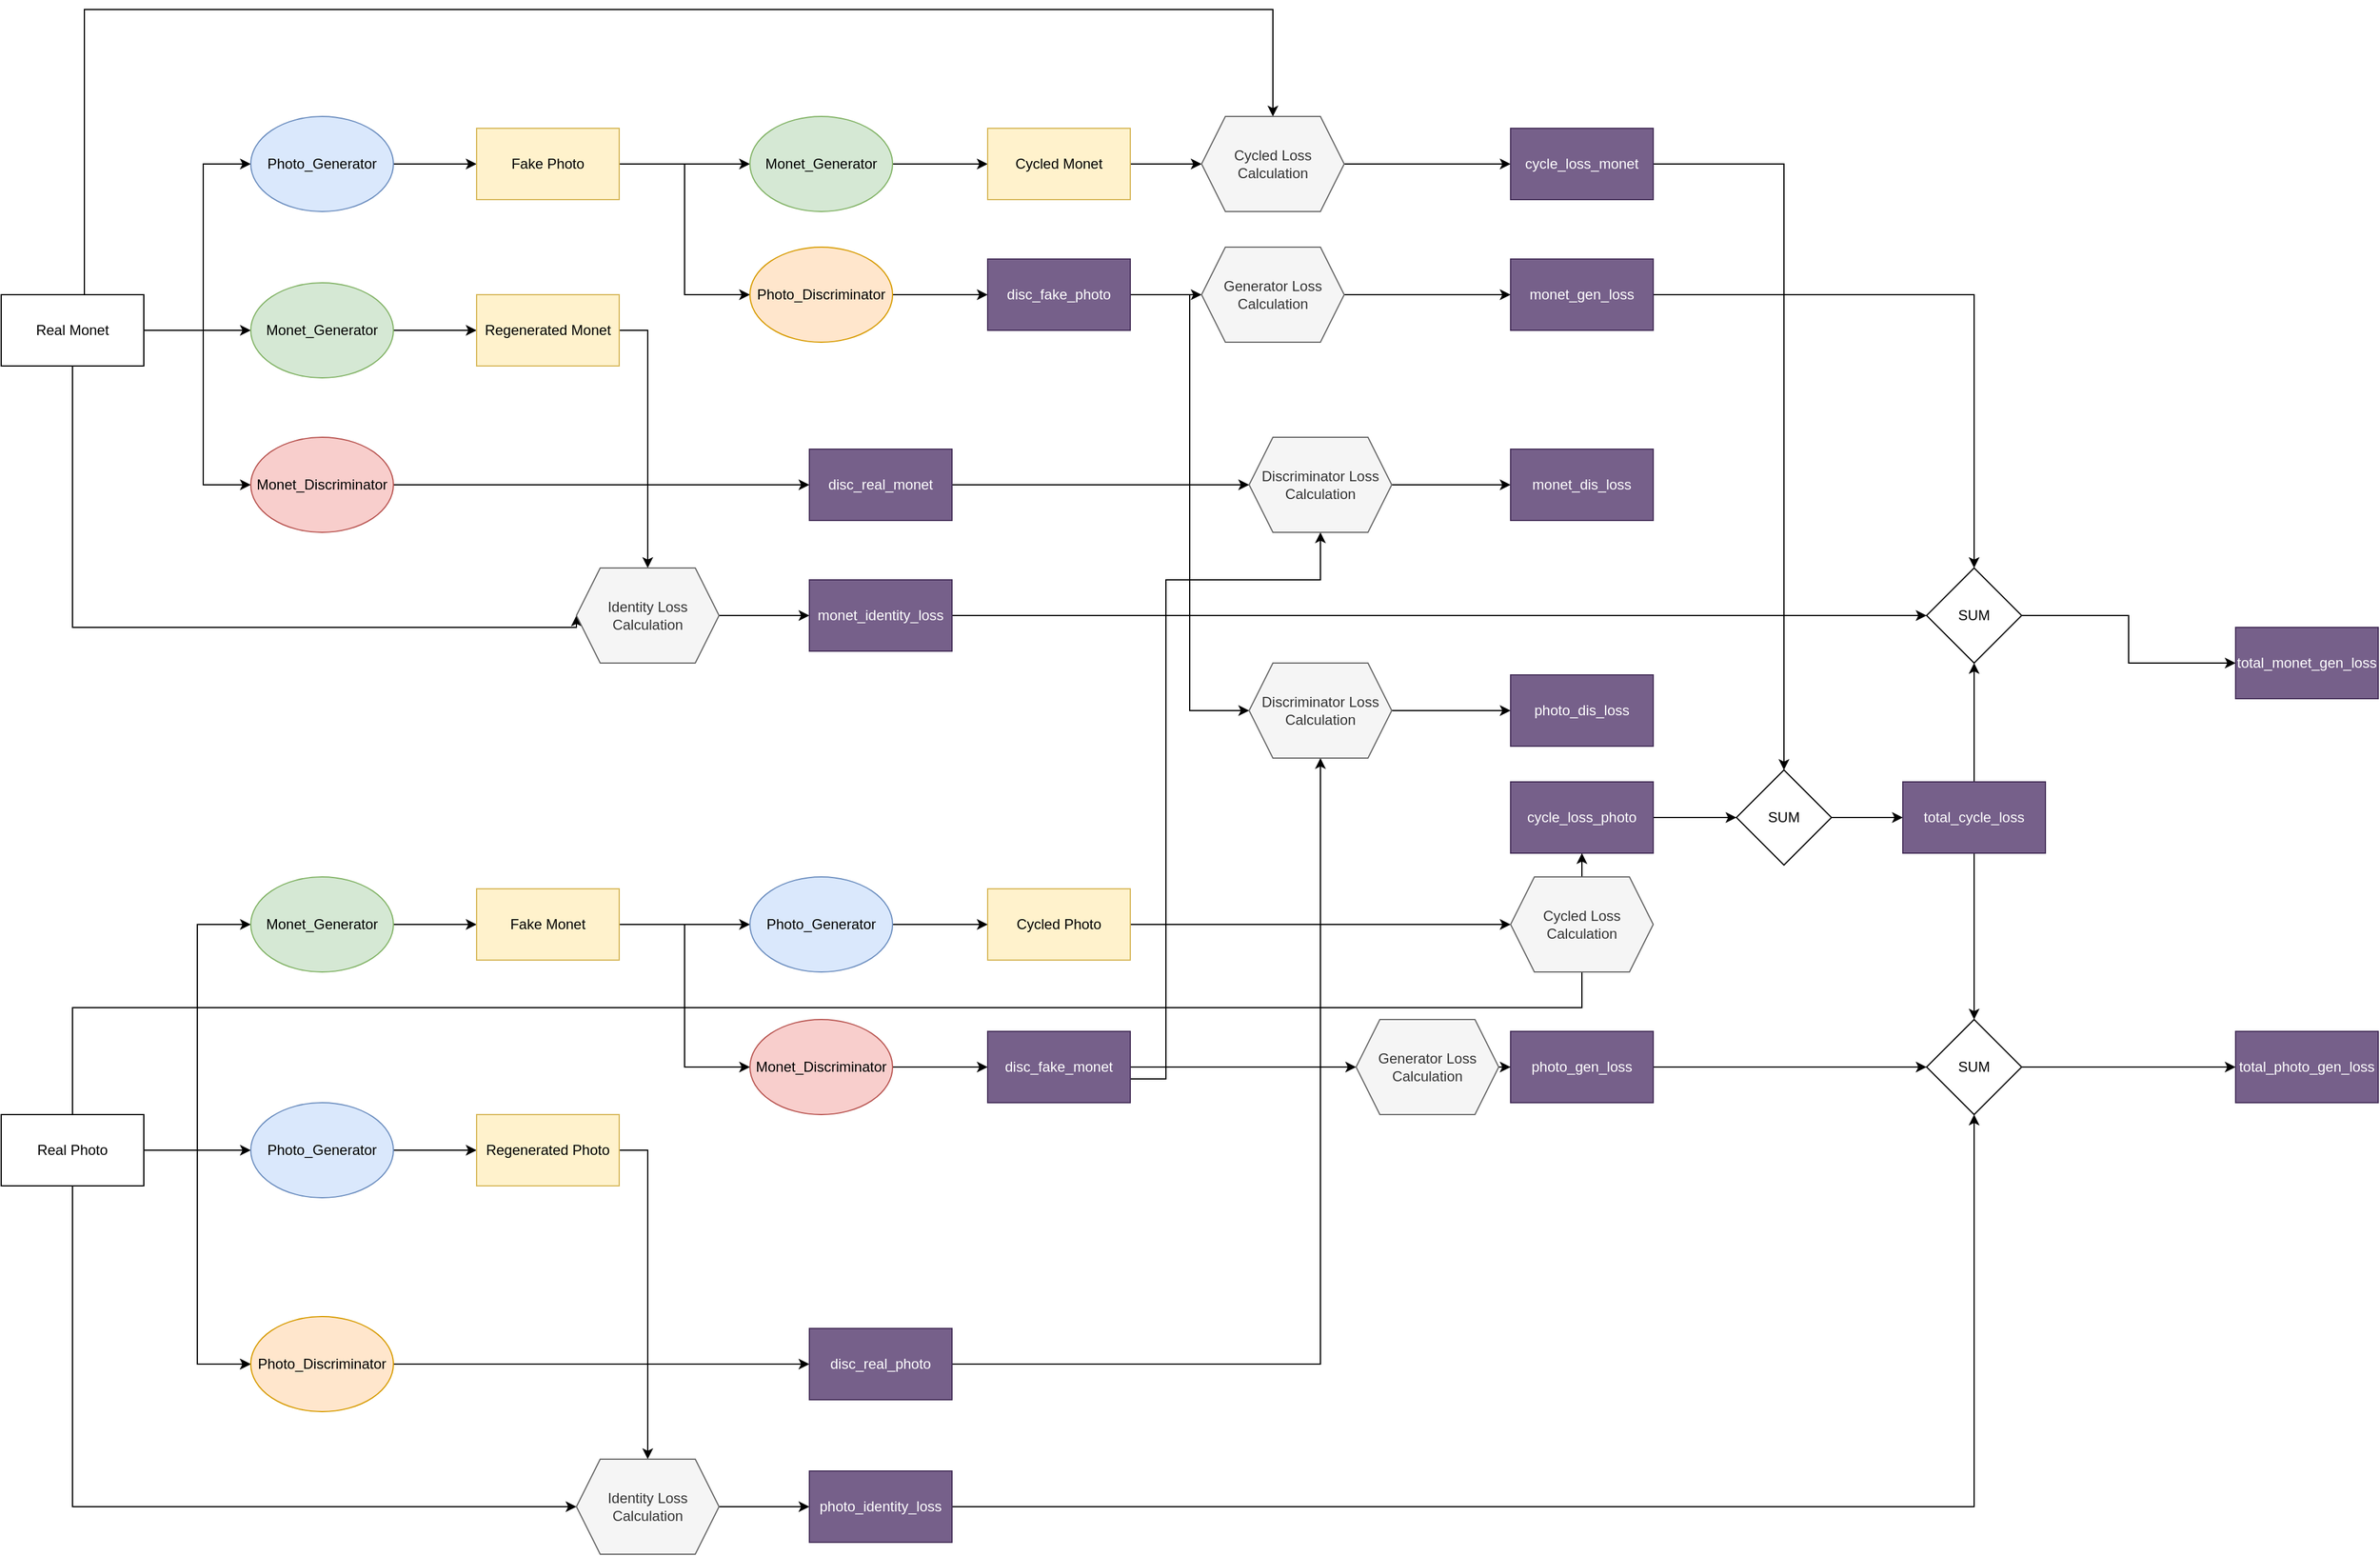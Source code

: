 <mxfile version="26.0.2">
  <diagram id="C5RBs43oDa-KdzZeNtuy" name="Page-1">
    <mxGraphModel dx="3943" dy="2860" grid="1" gridSize="10" guides="1" tooltips="1" connect="1" arrows="1" fold="1" page="1" pageScale="1" pageWidth="827" pageHeight="1169" math="0" shadow="0">
      <root>
        <mxCell id="WIyWlLk6GJQsqaUBKTNV-0" />
        <mxCell id="WIyWlLk6GJQsqaUBKTNV-1" parent="WIyWlLk6GJQsqaUBKTNV-0" />
        <mxCell id="yy1sVGzV5D1Zxv3b-ib5-9" value="" style="edgeStyle=orthogonalEdgeStyle;rounded=0;orthogonalLoop=1;jettySize=auto;html=1;entryX=0;entryY=0.5;entryDx=0;entryDy=0;" edge="1" parent="WIyWlLk6GJQsqaUBKTNV-1" source="yy1sVGzV5D1Zxv3b-ib5-0" target="yy1sVGzV5D1Zxv3b-ib5-28">
          <mxGeometry relative="1" as="geometry" />
        </mxCell>
        <mxCell id="yy1sVGzV5D1Zxv3b-ib5-29" value="" style="edgeStyle=orthogonalEdgeStyle;rounded=0;orthogonalLoop=1;jettySize=auto;html=1;" edge="1" parent="WIyWlLk6GJQsqaUBKTNV-1" source="yy1sVGzV5D1Zxv3b-ib5-0" target="yy1sVGzV5D1Zxv3b-ib5-4">
          <mxGeometry relative="1" as="geometry">
            <Array as="points">
              <mxPoint x="100" y="-210" />
              <mxPoint x="100" y="-350" />
            </Array>
          </mxGeometry>
        </mxCell>
        <mxCell id="yy1sVGzV5D1Zxv3b-ib5-38" style="edgeStyle=orthogonalEdgeStyle;rounded=0;orthogonalLoop=1;jettySize=auto;html=1;exitX=1;exitY=0.5;exitDx=0;exitDy=0;entryX=0;entryY=0.5;entryDx=0;entryDy=0;" edge="1" parent="WIyWlLk6GJQsqaUBKTNV-1" source="yy1sVGzV5D1Zxv3b-ib5-0" target="yy1sVGzV5D1Zxv3b-ib5-36">
          <mxGeometry relative="1" as="geometry">
            <Array as="points">
              <mxPoint x="100" y="-210" />
              <mxPoint x="100" y="-80" />
            </Array>
          </mxGeometry>
        </mxCell>
        <mxCell id="yy1sVGzV5D1Zxv3b-ib5-56" style="edgeStyle=orthogonalEdgeStyle;rounded=0;orthogonalLoop=1;jettySize=auto;html=1;exitX=0.5;exitY=0;exitDx=0;exitDy=0;entryX=0.5;entryY=0;entryDx=0;entryDy=0;" edge="1" parent="WIyWlLk6GJQsqaUBKTNV-1" source="yy1sVGzV5D1Zxv3b-ib5-0" target="yy1sVGzV5D1Zxv3b-ib5-54">
          <mxGeometry relative="1" as="geometry">
            <Array as="points">
              <mxPoint y="-240" />
              <mxPoint y="-480" />
              <mxPoint x="1000" y="-480" />
            </Array>
          </mxGeometry>
        </mxCell>
        <mxCell id="yy1sVGzV5D1Zxv3b-ib5-88" style="edgeStyle=orthogonalEdgeStyle;rounded=0;orthogonalLoop=1;jettySize=auto;html=1;exitX=1;exitY=0.5;exitDx=0;exitDy=0;entryX=0;entryY=0.5;entryDx=0;entryDy=0;" edge="1" parent="WIyWlLk6GJQsqaUBKTNV-1" source="yy1sVGzV5D1Zxv3b-ib5-0" target="yy1sVGzV5D1Zxv3b-ib5-87">
          <mxGeometry relative="1" as="geometry">
            <Array as="points">
              <mxPoint x="-10" y="-210" />
              <mxPoint x="-10" y="40" />
            </Array>
          </mxGeometry>
        </mxCell>
        <mxCell id="yy1sVGzV5D1Zxv3b-ib5-0" value="Real Monet" style="rounded=0;whiteSpace=wrap;html=1;" vertex="1" parent="WIyWlLk6GJQsqaUBKTNV-1">
          <mxGeometry x="-70" y="-240" width="120" height="60" as="geometry" />
        </mxCell>
        <mxCell id="yy1sVGzV5D1Zxv3b-ib5-6" style="edgeStyle=orthogonalEdgeStyle;rounded=0;orthogonalLoop=1;jettySize=auto;html=1;exitX=1;exitY=0.5;exitDx=0;exitDy=0;entryX=0;entryY=0.5;entryDx=0;entryDy=0;" edge="1" parent="WIyWlLk6GJQsqaUBKTNV-1" source="yy1sVGzV5D1Zxv3b-ib5-2" target="yy1sVGzV5D1Zxv3b-ib5-5">
          <mxGeometry relative="1" as="geometry" />
        </mxCell>
        <mxCell id="yy1sVGzV5D1Zxv3b-ib5-33" value="" style="edgeStyle=orthogonalEdgeStyle;rounded=0;orthogonalLoop=1;jettySize=auto;html=1;" edge="1" parent="WIyWlLk6GJQsqaUBKTNV-1" source="yy1sVGzV5D1Zxv3b-ib5-2" target="yy1sVGzV5D1Zxv3b-ib5-32">
          <mxGeometry relative="1" as="geometry" />
        </mxCell>
        <mxCell id="yy1sVGzV5D1Zxv3b-ib5-47" style="edgeStyle=orthogonalEdgeStyle;rounded=0;orthogonalLoop=1;jettySize=auto;html=1;exitX=1;exitY=0.5;exitDx=0;exitDy=0;entryX=0;entryY=0.5;entryDx=0;entryDy=0;" edge="1" parent="WIyWlLk6GJQsqaUBKTNV-1" source="yy1sVGzV5D1Zxv3b-ib5-2" target="yy1sVGzV5D1Zxv3b-ib5-37">
          <mxGeometry relative="1" as="geometry" />
        </mxCell>
        <mxCell id="yy1sVGzV5D1Zxv3b-ib5-61" style="edgeStyle=orthogonalEdgeStyle;rounded=0;orthogonalLoop=1;jettySize=auto;html=1;exitX=0.5;exitY=0;exitDx=0;exitDy=0;entryX=0.5;entryY=0;entryDx=0;entryDy=0;" edge="1" parent="WIyWlLk6GJQsqaUBKTNV-1" source="yy1sVGzV5D1Zxv3b-ib5-2" target="yy1sVGzV5D1Zxv3b-ib5-59">
          <mxGeometry relative="1" as="geometry">
            <Array as="points">
              <mxPoint x="-10" y="360" />
              <mxPoint x="1260" y="360" />
            </Array>
          </mxGeometry>
        </mxCell>
        <mxCell id="yy1sVGzV5D1Zxv3b-ib5-93" style="edgeStyle=orthogonalEdgeStyle;rounded=0;orthogonalLoop=1;jettySize=auto;html=1;exitX=0.5;exitY=1;exitDx=0;exitDy=0;entryX=0;entryY=0.5;entryDx=0;entryDy=0;" edge="1" parent="WIyWlLk6GJQsqaUBKTNV-1" source="yy1sVGzV5D1Zxv3b-ib5-2" target="yy1sVGzV5D1Zxv3b-ib5-92">
          <mxGeometry relative="1" as="geometry">
            <Array as="points">
              <mxPoint x="-10" y="780" />
            </Array>
          </mxGeometry>
        </mxCell>
        <mxCell id="yy1sVGzV5D1Zxv3b-ib5-2" value="Real Photo" style="rounded=0;whiteSpace=wrap;html=1;" vertex="1" parent="WIyWlLk6GJQsqaUBKTNV-1">
          <mxGeometry x="-70" y="450" width="120" height="60" as="geometry" />
        </mxCell>
        <mxCell id="yy1sVGzV5D1Zxv3b-ib5-10" value="" style="edgeStyle=orthogonalEdgeStyle;rounded=0;orthogonalLoop=1;jettySize=auto;html=1;" edge="1" parent="WIyWlLk6GJQsqaUBKTNV-1" source="yy1sVGzV5D1Zxv3b-ib5-4" target="yy1sVGzV5D1Zxv3b-ib5-8">
          <mxGeometry relative="1" as="geometry" />
        </mxCell>
        <mxCell id="yy1sVGzV5D1Zxv3b-ib5-4" value="Photo_Generator" style="ellipse;whiteSpace=wrap;html=1;aspect=fixed;fillColor=#dae8fc;strokeColor=#6c8ebf;" vertex="1" parent="WIyWlLk6GJQsqaUBKTNV-1">
          <mxGeometry x="140" y="-390" width="120" height="80" as="geometry" />
        </mxCell>
        <mxCell id="yy1sVGzV5D1Zxv3b-ib5-11" value="" style="edgeStyle=orthogonalEdgeStyle;rounded=0;orthogonalLoop=1;jettySize=auto;html=1;" edge="1" parent="WIyWlLk6GJQsqaUBKTNV-1" source="yy1sVGzV5D1Zxv3b-ib5-5" target="yy1sVGzV5D1Zxv3b-ib5-7">
          <mxGeometry relative="1" as="geometry" />
        </mxCell>
        <mxCell id="yy1sVGzV5D1Zxv3b-ib5-5" value="Monet_Generator" style="ellipse;whiteSpace=wrap;html=1;fillColor=#d5e8d4;strokeColor=#82b366;" vertex="1" parent="WIyWlLk6GJQsqaUBKTNV-1">
          <mxGeometry x="140" y="250" width="120" height="80" as="geometry" />
        </mxCell>
        <mxCell id="yy1sVGzV5D1Zxv3b-ib5-26" value="" style="edgeStyle=orthogonalEdgeStyle;rounded=0;orthogonalLoop=1;jettySize=auto;html=1;" edge="1" parent="WIyWlLk6GJQsqaUBKTNV-1" source="yy1sVGzV5D1Zxv3b-ib5-7" target="yy1sVGzV5D1Zxv3b-ib5-22">
          <mxGeometry relative="1" as="geometry" />
        </mxCell>
        <mxCell id="yy1sVGzV5D1Zxv3b-ib5-44" style="edgeStyle=orthogonalEdgeStyle;rounded=0;orthogonalLoop=1;jettySize=auto;html=1;exitX=1;exitY=0.5;exitDx=0;exitDy=0;entryX=0;entryY=0.5;entryDx=0;entryDy=0;" edge="1" parent="WIyWlLk6GJQsqaUBKTNV-1" source="yy1sVGzV5D1Zxv3b-ib5-7" target="yy1sVGzV5D1Zxv3b-ib5-43">
          <mxGeometry relative="1" as="geometry" />
        </mxCell>
        <mxCell id="yy1sVGzV5D1Zxv3b-ib5-7" value="Fake Monet" style="rounded=0;whiteSpace=wrap;html=1;fillColor=#fff2cc;strokeColor=#d6b656;" vertex="1" parent="WIyWlLk6GJQsqaUBKTNV-1">
          <mxGeometry x="330" y="260" width="120" height="60" as="geometry" />
        </mxCell>
        <mxCell id="yy1sVGzV5D1Zxv3b-ib5-13" value="" style="edgeStyle=orthogonalEdgeStyle;rounded=0;orthogonalLoop=1;jettySize=auto;html=1;" edge="1" parent="WIyWlLk6GJQsqaUBKTNV-1" source="yy1sVGzV5D1Zxv3b-ib5-8" target="yy1sVGzV5D1Zxv3b-ib5-12">
          <mxGeometry relative="1" as="geometry" />
        </mxCell>
        <mxCell id="yy1sVGzV5D1Zxv3b-ib5-51" style="edgeStyle=orthogonalEdgeStyle;rounded=0;orthogonalLoop=1;jettySize=auto;html=1;exitX=1;exitY=0.5;exitDx=0;exitDy=0;entryX=0;entryY=0.5;entryDx=0;entryDy=0;" edge="1" parent="WIyWlLk6GJQsqaUBKTNV-1" source="yy1sVGzV5D1Zxv3b-ib5-8" target="yy1sVGzV5D1Zxv3b-ib5-50">
          <mxGeometry relative="1" as="geometry" />
        </mxCell>
        <mxCell id="yy1sVGzV5D1Zxv3b-ib5-8" value="Fake Photo" style="rounded=0;whiteSpace=wrap;html=1;fillColor=#fff2cc;strokeColor=#d6b656;" vertex="1" parent="WIyWlLk6GJQsqaUBKTNV-1">
          <mxGeometry x="330" y="-380" width="120" height="60" as="geometry" />
        </mxCell>
        <mxCell id="yy1sVGzV5D1Zxv3b-ib5-15" value="" style="edgeStyle=orthogonalEdgeStyle;rounded=0;orthogonalLoop=1;jettySize=auto;html=1;" edge="1" parent="WIyWlLk6GJQsqaUBKTNV-1" source="yy1sVGzV5D1Zxv3b-ib5-12" target="yy1sVGzV5D1Zxv3b-ib5-14">
          <mxGeometry relative="1" as="geometry" />
        </mxCell>
        <mxCell id="yy1sVGzV5D1Zxv3b-ib5-12" value="Monet_Generator" style="ellipse;whiteSpace=wrap;html=1;fillColor=#d5e8d4;strokeColor=#82b366;" vertex="1" parent="WIyWlLk6GJQsqaUBKTNV-1">
          <mxGeometry x="560" y="-390" width="120" height="80" as="geometry" />
        </mxCell>
        <mxCell id="yy1sVGzV5D1Zxv3b-ib5-55" value="" style="edgeStyle=orthogonalEdgeStyle;rounded=0;orthogonalLoop=1;jettySize=auto;html=1;" edge="1" parent="WIyWlLk6GJQsqaUBKTNV-1" source="yy1sVGzV5D1Zxv3b-ib5-14" target="yy1sVGzV5D1Zxv3b-ib5-54">
          <mxGeometry relative="1" as="geometry" />
        </mxCell>
        <mxCell id="yy1sVGzV5D1Zxv3b-ib5-14" value="Cycled Monet" style="whiteSpace=wrap;html=1;fillColor=#fff2cc;strokeColor=#d6b656;" vertex="1" parent="WIyWlLk6GJQsqaUBKTNV-1">
          <mxGeometry x="760" y="-380" width="120" height="60" as="geometry" />
        </mxCell>
        <mxCell id="yy1sVGzV5D1Zxv3b-ib5-60" value="" style="edgeStyle=orthogonalEdgeStyle;rounded=0;orthogonalLoop=1;jettySize=auto;html=1;" edge="1" parent="WIyWlLk6GJQsqaUBKTNV-1" source="yy1sVGzV5D1Zxv3b-ib5-20" target="yy1sVGzV5D1Zxv3b-ib5-59">
          <mxGeometry relative="1" as="geometry" />
        </mxCell>
        <mxCell id="yy1sVGzV5D1Zxv3b-ib5-20" value="Cycled Photo" style="whiteSpace=wrap;html=1;rounded=0;fillColor=#fff2cc;strokeColor=#d6b656;" vertex="1" parent="WIyWlLk6GJQsqaUBKTNV-1">
          <mxGeometry x="760" y="260" width="120" height="60" as="geometry" />
        </mxCell>
        <mxCell id="yy1sVGzV5D1Zxv3b-ib5-27" value="" style="edgeStyle=orthogonalEdgeStyle;rounded=0;orthogonalLoop=1;jettySize=auto;html=1;" edge="1" parent="WIyWlLk6GJQsqaUBKTNV-1" source="yy1sVGzV5D1Zxv3b-ib5-22" target="yy1sVGzV5D1Zxv3b-ib5-20">
          <mxGeometry relative="1" as="geometry" />
        </mxCell>
        <mxCell id="yy1sVGzV5D1Zxv3b-ib5-22" value="Photo_Generator" style="ellipse;whiteSpace=wrap;html=1;fillColor=#dae8fc;strokeColor=#6c8ebf;" vertex="1" parent="WIyWlLk6GJQsqaUBKTNV-1">
          <mxGeometry x="560" y="250" width="120" height="80" as="geometry" />
        </mxCell>
        <mxCell id="yy1sVGzV5D1Zxv3b-ib5-31" value="" style="edgeStyle=orthogonalEdgeStyle;rounded=0;orthogonalLoop=1;jettySize=auto;html=1;" edge="1" parent="WIyWlLk6GJQsqaUBKTNV-1" source="yy1sVGzV5D1Zxv3b-ib5-28" target="yy1sVGzV5D1Zxv3b-ib5-30">
          <mxGeometry relative="1" as="geometry" />
        </mxCell>
        <mxCell id="yy1sVGzV5D1Zxv3b-ib5-28" value="Monet_Generator" style="ellipse;whiteSpace=wrap;html=1;fillColor=#d5e8d4;strokeColor=#82b366;" vertex="1" parent="WIyWlLk6GJQsqaUBKTNV-1">
          <mxGeometry x="140" y="-250" width="120" height="80" as="geometry" />
        </mxCell>
        <mxCell id="yy1sVGzV5D1Zxv3b-ib5-91" style="edgeStyle=orthogonalEdgeStyle;rounded=0;orthogonalLoop=1;jettySize=auto;html=1;exitX=1;exitY=0.5;exitDx=0;exitDy=0;entryX=0.5;entryY=0;entryDx=0;entryDy=0;" edge="1" parent="WIyWlLk6GJQsqaUBKTNV-1" source="yy1sVGzV5D1Zxv3b-ib5-30" target="yy1sVGzV5D1Zxv3b-ib5-87">
          <mxGeometry relative="1" as="geometry" />
        </mxCell>
        <mxCell id="yy1sVGzV5D1Zxv3b-ib5-30" value="Regenerated Monet" style="whiteSpace=wrap;html=1;fillColor=#fff2cc;strokeColor=#d6b656;" vertex="1" parent="WIyWlLk6GJQsqaUBKTNV-1">
          <mxGeometry x="330" y="-240" width="120" height="60" as="geometry" />
        </mxCell>
        <mxCell id="yy1sVGzV5D1Zxv3b-ib5-35" value="" style="edgeStyle=orthogonalEdgeStyle;rounded=0;orthogonalLoop=1;jettySize=auto;html=1;" edge="1" parent="WIyWlLk6GJQsqaUBKTNV-1" source="yy1sVGzV5D1Zxv3b-ib5-32" target="yy1sVGzV5D1Zxv3b-ib5-34">
          <mxGeometry relative="1" as="geometry" />
        </mxCell>
        <mxCell id="yy1sVGzV5D1Zxv3b-ib5-32" value="Photo_Generator" style="ellipse;whiteSpace=wrap;html=1;aspect=fixed;fillColor=#dae8fc;strokeColor=#6c8ebf;" vertex="1" parent="WIyWlLk6GJQsqaUBKTNV-1">
          <mxGeometry x="140" y="440" width="120" height="80" as="geometry" />
        </mxCell>
        <mxCell id="yy1sVGzV5D1Zxv3b-ib5-94" style="edgeStyle=orthogonalEdgeStyle;rounded=0;orthogonalLoop=1;jettySize=auto;html=1;exitX=1;exitY=0.5;exitDx=0;exitDy=0;entryX=0.5;entryY=0;entryDx=0;entryDy=0;" edge="1" parent="WIyWlLk6GJQsqaUBKTNV-1" source="yy1sVGzV5D1Zxv3b-ib5-34" target="yy1sVGzV5D1Zxv3b-ib5-92">
          <mxGeometry relative="1" as="geometry" />
        </mxCell>
        <mxCell id="yy1sVGzV5D1Zxv3b-ib5-34" value="Regenerated Photo" style="whiteSpace=wrap;html=1;fillColor=#fff2cc;strokeColor=#d6b656;" vertex="1" parent="WIyWlLk6GJQsqaUBKTNV-1">
          <mxGeometry x="330" y="450" width="120" height="60" as="geometry" />
        </mxCell>
        <mxCell id="yy1sVGzV5D1Zxv3b-ib5-42" value="" style="edgeStyle=orthogonalEdgeStyle;rounded=0;orthogonalLoop=1;jettySize=auto;html=1;" edge="1" parent="WIyWlLk6GJQsqaUBKTNV-1" source="yy1sVGzV5D1Zxv3b-ib5-36" target="yy1sVGzV5D1Zxv3b-ib5-41">
          <mxGeometry relative="1" as="geometry" />
        </mxCell>
        <mxCell id="yy1sVGzV5D1Zxv3b-ib5-36" value="Monet_Discriminator" style="ellipse;whiteSpace=wrap;html=1;fillColor=#f8cecc;strokeColor=#b85450;" vertex="1" parent="WIyWlLk6GJQsqaUBKTNV-1">
          <mxGeometry x="140" y="-120" width="120" height="80" as="geometry" />
        </mxCell>
        <mxCell id="yy1sVGzV5D1Zxv3b-ib5-49" value="" style="edgeStyle=orthogonalEdgeStyle;rounded=0;orthogonalLoop=1;jettySize=auto;html=1;" edge="1" parent="WIyWlLk6GJQsqaUBKTNV-1" source="yy1sVGzV5D1Zxv3b-ib5-37" target="yy1sVGzV5D1Zxv3b-ib5-48">
          <mxGeometry relative="1" as="geometry" />
        </mxCell>
        <mxCell id="yy1sVGzV5D1Zxv3b-ib5-73" style="edgeStyle=orthogonalEdgeStyle;rounded=0;orthogonalLoop=1;jettySize=auto;html=1;exitX=1;exitY=0.5;exitDx=0;exitDy=0;entryX=0;entryY=0.5;entryDx=0;entryDy=0;" edge="1" parent="WIyWlLk6GJQsqaUBKTNV-1" source="yy1sVGzV5D1Zxv3b-ib5-41" target="yy1sVGzV5D1Zxv3b-ib5-72">
          <mxGeometry relative="1" as="geometry" />
        </mxCell>
        <mxCell id="yy1sVGzV5D1Zxv3b-ib5-41" value="disc_real_monet" style="whiteSpace=wrap;html=1;fillColor=#76608a;strokeColor=#432D57;fontColor=#ffffff;" vertex="1" parent="WIyWlLk6GJQsqaUBKTNV-1">
          <mxGeometry x="610" y="-110" width="120" height="60" as="geometry" />
        </mxCell>
        <mxCell id="yy1sVGzV5D1Zxv3b-ib5-46" value="" style="edgeStyle=orthogonalEdgeStyle;rounded=0;orthogonalLoop=1;jettySize=auto;html=1;" edge="1" parent="WIyWlLk6GJQsqaUBKTNV-1" source="yy1sVGzV5D1Zxv3b-ib5-43" target="yy1sVGzV5D1Zxv3b-ib5-45">
          <mxGeometry relative="1" as="geometry" />
        </mxCell>
        <mxCell id="yy1sVGzV5D1Zxv3b-ib5-43" value="Monet_Discriminator" style="ellipse;whiteSpace=wrap;html=1;fillColor=#f8cecc;strokeColor=#b85450;" vertex="1" parent="WIyWlLk6GJQsqaUBKTNV-1">
          <mxGeometry x="560" y="370" width="120" height="80" as="geometry" />
        </mxCell>
        <mxCell id="yy1sVGzV5D1Zxv3b-ib5-65" value="" style="edgeStyle=orthogonalEdgeStyle;rounded=0;orthogonalLoop=1;jettySize=auto;html=1;" edge="1" parent="WIyWlLk6GJQsqaUBKTNV-1" source="yy1sVGzV5D1Zxv3b-ib5-45" target="yy1sVGzV5D1Zxv3b-ib5-64">
          <mxGeometry relative="1" as="geometry" />
        </mxCell>
        <mxCell id="yy1sVGzV5D1Zxv3b-ib5-74" style="edgeStyle=orthogonalEdgeStyle;rounded=0;orthogonalLoop=1;jettySize=auto;html=1;exitX=1;exitY=0.75;exitDx=0;exitDy=0;" edge="1" parent="WIyWlLk6GJQsqaUBKTNV-1" source="yy1sVGzV5D1Zxv3b-ib5-45" target="yy1sVGzV5D1Zxv3b-ib5-72">
          <mxGeometry relative="1" as="geometry">
            <Array as="points">
              <mxPoint x="880" y="420" />
              <mxPoint x="910" y="420" />
              <mxPoint x="910" />
              <mxPoint x="1040" />
            </Array>
          </mxGeometry>
        </mxCell>
        <mxCell id="yy1sVGzV5D1Zxv3b-ib5-45" value="disc_fake_monet" style="whiteSpace=wrap;html=1;fillColor=#76608a;strokeColor=#432D57;fontColor=#ffffff;" vertex="1" parent="WIyWlLk6GJQsqaUBKTNV-1">
          <mxGeometry x="760" y="380" width="120" height="60" as="geometry" />
        </mxCell>
        <mxCell id="yy1sVGzV5D1Zxv3b-ib5-79" style="edgeStyle=orthogonalEdgeStyle;rounded=0;orthogonalLoop=1;jettySize=auto;html=1;exitX=1;exitY=0.5;exitDx=0;exitDy=0;entryX=0.5;entryY=1;entryDx=0;entryDy=0;" edge="1" parent="WIyWlLk6GJQsqaUBKTNV-1" source="yy1sVGzV5D1Zxv3b-ib5-48" target="yy1sVGzV5D1Zxv3b-ib5-77">
          <mxGeometry relative="1" as="geometry" />
        </mxCell>
        <mxCell id="yy1sVGzV5D1Zxv3b-ib5-48" value="disc_real_photo" style="whiteSpace=wrap;html=1;fillColor=#76608a;strokeColor=#432D57;fontColor=#ffffff;" vertex="1" parent="WIyWlLk6GJQsqaUBKTNV-1">
          <mxGeometry x="610" y="630" width="120" height="60" as="geometry" />
        </mxCell>
        <mxCell id="yy1sVGzV5D1Zxv3b-ib5-53" value="" style="edgeStyle=orthogonalEdgeStyle;rounded=0;orthogonalLoop=1;jettySize=auto;html=1;" edge="1" parent="WIyWlLk6GJQsqaUBKTNV-1" source="yy1sVGzV5D1Zxv3b-ib5-50" target="yy1sVGzV5D1Zxv3b-ib5-52">
          <mxGeometry relative="1" as="geometry" />
        </mxCell>
        <mxCell id="yy1sVGzV5D1Zxv3b-ib5-50" value="Photo_Discriminator" style="ellipse;whiteSpace=wrap;html=1;fillColor=#ffe6cc;strokeColor=#d79b00;" vertex="1" parent="WIyWlLk6GJQsqaUBKTNV-1">
          <mxGeometry x="560" y="-280" width="120" height="80" as="geometry" />
        </mxCell>
        <mxCell id="yy1sVGzV5D1Zxv3b-ib5-69" value="" style="edgeStyle=orthogonalEdgeStyle;rounded=0;orthogonalLoop=1;jettySize=auto;html=1;" edge="1" parent="WIyWlLk6GJQsqaUBKTNV-1" source="yy1sVGzV5D1Zxv3b-ib5-52" target="yy1sVGzV5D1Zxv3b-ib5-68">
          <mxGeometry relative="1" as="geometry" />
        </mxCell>
        <mxCell id="yy1sVGzV5D1Zxv3b-ib5-78" style="edgeStyle=orthogonalEdgeStyle;rounded=0;orthogonalLoop=1;jettySize=auto;html=1;exitX=1;exitY=0.5;exitDx=0;exitDy=0;entryX=0;entryY=0.5;entryDx=0;entryDy=0;" edge="1" parent="WIyWlLk6GJQsqaUBKTNV-1" source="yy1sVGzV5D1Zxv3b-ib5-52" target="yy1sVGzV5D1Zxv3b-ib5-77">
          <mxGeometry relative="1" as="geometry" />
        </mxCell>
        <mxCell id="yy1sVGzV5D1Zxv3b-ib5-52" value="disc_fake_photo" style="whiteSpace=wrap;html=1;fillColor=#76608a;strokeColor=#432D57;fontColor=#ffffff;" vertex="1" parent="WIyWlLk6GJQsqaUBKTNV-1">
          <mxGeometry x="760" y="-270" width="120" height="60" as="geometry" />
        </mxCell>
        <mxCell id="yy1sVGzV5D1Zxv3b-ib5-58" value="" style="edgeStyle=orthogonalEdgeStyle;rounded=0;orthogonalLoop=1;jettySize=auto;html=1;" edge="1" parent="WIyWlLk6GJQsqaUBKTNV-1" source="yy1sVGzV5D1Zxv3b-ib5-54" target="yy1sVGzV5D1Zxv3b-ib5-57">
          <mxGeometry relative="1" as="geometry" />
        </mxCell>
        <mxCell id="yy1sVGzV5D1Zxv3b-ib5-54" value="Cycled Loss Calculation" style="shape=hexagon;perimeter=hexagonPerimeter2;whiteSpace=wrap;html=1;fixedSize=1;fillColor=#f5f5f5;fontColor=#333333;strokeColor=#666666;" vertex="1" parent="WIyWlLk6GJQsqaUBKTNV-1">
          <mxGeometry x="940" y="-390" width="120" height="80" as="geometry" />
        </mxCell>
        <mxCell id="yy1sVGzV5D1Zxv3b-ib5-84" style="edgeStyle=orthogonalEdgeStyle;rounded=0;orthogonalLoop=1;jettySize=auto;html=1;exitX=1;exitY=0.5;exitDx=0;exitDy=0;entryX=0.5;entryY=0;entryDx=0;entryDy=0;" edge="1" parent="WIyWlLk6GJQsqaUBKTNV-1" source="yy1sVGzV5D1Zxv3b-ib5-57" target="yy1sVGzV5D1Zxv3b-ib5-82">
          <mxGeometry relative="1" as="geometry" />
        </mxCell>
        <mxCell id="yy1sVGzV5D1Zxv3b-ib5-57" value="cycle_loss_monet" style="whiteSpace=wrap;html=1;fillColor=#76608a;fontColor=#ffffff;strokeColor=#432D57;" vertex="1" parent="WIyWlLk6GJQsqaUBKTNV-1">
          <mxGeometry x="1200" y="-380" width="120" height="60" as="geometry" />
        </mxCell>
        <mxCell id="yy1sVGzV5D1Zxv3b-ib5-63" value="" style="edgeStyle=orthogonalEdgeStyle;rounded=0;orthogonalLoop=1;jettySize=auto;html=1;" edge="1" parent="WIyWlLk6GJQsqaUBKTNV-1" source="yy1sVGzV5D1Zxv3b-ib5-59" target="yy1sVGzV5D1Zxv3b-ib5-62">
          <mxGeometry relative="1" as="geometry" />
        </mxCell>
        <mxCell id="yy1sVGzV5D1Zxv3b-ib5-59" value="Cycled Loss Calculation" style="shape=hexagon;perimeter=hexagonPerimeter2;whiteSpace=wrap;html=1;fixedSize=1;fillColor=#f5f5f5;fontColor=#333333;strokeColor=#666666;" vertex="1" parent="WIyWlLk6GJQsqaUBKTNV-1">
          <mxGeometry x="1200" y="250" width="120" height="80" as="geometry" />
        </mxCell>
        <mxCell id="yy1sVGzV5D1Zxv3b-ib5-83" style="edgeStyle=orthogonalEdgeStyle;rounded=0;orthogonalLoop=1;jettySize=auto;html=1;exitX=1;exitY=0.5;exitDx=0;exitDy=0;entryX=0;entryY=0.5;entryDx=0;entryDy=0;" edge="1" parent="WIyWlLk6GJQsqaUBKTNV-1" source="yy1sVGzV5D1Zxv3b-ib5-62" target="yy1sVGzV5D1Zxv3b-ib5-82">
          <mxGeometry relative="1" as="geometry">
            <Array as="points">
              <mxPoint x="1330" y="200" />
              <mxPoint x="1330" y="200" />
            </Array>
          </mxGeometry>
        </mxCell>
        <mxCell id="yy1sVGzV5D1Zxv3b-ib5-62" value="cycle_loss_photo" style="whiteSpace=wrap;html=1;fillColor=#76608a;strokeColor=#432D57;fontColor=#ffffff;" vertex="1" parent="WIyWlLk6GJQsqaUBKTNV-1">
          <mxGeometry x="1200" y="170" width="120" height="60" as="geometry" />
        </mxCell>
        <mxCell id="yy1sVGzV5D1Zxv3b-ib5-67" value="" style="edgeStyle=orthogonalEdgeStyle;rounded=0;orthogonalLoop=1;jettySize=auto;html=1;" edge="1" parent="WIyWlLk6GJQsqaUBKTNV-1" source="yy1sVGzV5D1Zxv3b-ib5-64" target="yy1sVGzV5D1Zxv3b-ib5-66">
          <mxGeometry relative="1" as="geometry" />
        </mxCell>
        <mxCell id="yy1sVGzV5D1Zxv3b-ib5-64" value="Generator Loss Calculation" style="shape=hexagon;perimeter=hexagonPerimeter2;whiteSpace=wrap;html=1;fixedSize=1;fillColor=#f5f5f5;fontColor=#333333;strokeColor=#666666;" vertex="1" parent="WIyWlLk6GJQsqaUBKTNV-1">
          <mxGeometry x="1070" y="370" width="120" height="80" as="geometry" />
        </mxCell>
        <mxCell id="yy1sVGzV5D1Zxv3b-ib5-99" style="edgeStyle=orthogonalEdgeStyle;rounded=0;orthogonalLoop=1;jettySize=auto;html=1;exitX=1;exitY=0.5;exitDx=0;exitDy=0;entryX=0;entryY=0.5;entryDx=0;entryDy=0;" edge="1" parent="WIyWlLk6GJQsqaUBKTNV-1" source="yy1sVGzV5D1Zxv3b-ib5-66" target="yy1sVGzV5D1Zxv3b-ib5-97">
          <mxGeometry relative="1" as="geometry" />
        </mxCell>
        <mxCell id="yy1sVGzV5D1Zxv3b-ib5-66" value="photo_gen_loss" style="whiteSpace=wrap;html=1;fillColor=#76608a;strokeColor=#432D57;fontColor=#ffffff;" vertex="1" parent="WIyWlLk6GJQsqaUBKTNV-1">
          <mxGeometry x="1200" y="380" width="120" height="60" as="geometry" />
        </mxCell>
        <mxCell id="yy1sVGzV5D1Zxv3b-ib5-71" value="" style="edgeStyle=orthogonalEdgeStyle;rounded=0;orthogonalLoop=1;jettySize=auto;html=1;" edge="1" parent="WIyWlLk6GJQsqaUBKTNV-1" source="yy1sVGzV5D1Zxv3b-ib5-68" target="yy1sVGzV5D1Zxv3b-ib5-70">
          <mxGeometry relative="1" as="geometry" />
        </mxCell>
        <mxCell id="yy1sVGzV5D1Zxv3b-ib5-68" value="Generator Loss Calculation" style="shape=hexagon;perimeter=hexagonPerimeter2;whiteSpace=wrap;html=1;fixedSize=1;fillColor=#f5f5f5;fontColor=#333333;strokeColor=#666666;" vertex="1" parent="WIyWlLk6GJQsqaUBKTNV-1">
          <mxGeometry x="940" y="-280" width="120" height="80" as="geometry" />
        </mxCell>
        <mxCell id="yy1sVGzV5D1Zxv3b-ib5-106" style="edgeStyle=orthogonalEdgeStyle;rounded=0;orthogonalLoop=1;jettySize=auto;html=1;exitX=1;exitY=0.5;exitDx=0;exitDy=0;entryX=0.5;entryY=0;entryDx=0;entryDy=0;" edge="1" parent="WIyWlLk6GJQsqaUBKTNV-1" source="yy1sVGzV5D1Zxv3b-ib5-70" target="yy1sVGzV5D1Zxv3b-ib5-104">
          <mxGeometry relative="1" as="geometry" />
        </mxCell>
        <mxCell id="yy1sVGzV5D1Zxv3b-ib5-70" value="monet_gen_loss" style="whiteSpace=wrap;html=1;fillColor=#76608a;strokeColor=#432D57;fontColor=#ffffff;" vertex="1" parent="WIyWlLk6GJQsqaUBKTNV-1">
          <mxGeometry x="1200" y="-270" width="120" height="60" as="geometry" />
        </mxCell>
        <mxCell id="yy1sVGzV5D1Zxv3b-ib5-76" value="" style="edgeStyle=orthogonalEdgeStyle;rounded=0;orthogonalLoop=1;jettySize=auto;html=1;" edge="1" parent="WIyWlLk6GJQsqaUBKTNV-1" source="yy1sVGzV5D1Zxv3b-ib5-72" target="yy1sVGzV5D1Zxv3b-ib5-75">
          <mxGeometry relative="1" as="geometry" />
        </mxCell>
        <mxCell id="yy1sVGzV5D1Zxv3b-ib5-72" value="Discriminator Loss Calculation" style="shape=hexagon;perimeter=hexagonPerimeter2;whiteSpace=wrap;html=1;fixedSize=1;fillColor=#f5f5f5;fontColor=#333333;strokeColor=#666666;" vertex="1" parent="WIyWlLk6GJQsqaUBKTNV-1">
          <mxGeometry x="980" y="-120" width="120" height="80" as="geometry" />
        </mxCell>
        <mxCell id="yy1sVGzV5D1Zxv3b-ib5-75" value="monet_dis_loss" style="whiteSpace=wrap;html=1;fillColor=#76608a;strokeColor=#432D57;fontColor=#ffffff;" vertex="1" parent="WIyWlLk6GJQsqaUBKTNV-1">
          <mxGeometry x="1200" y="-110" width="120" height="60" as="geometry" />
        </mxCell>
        <mxCell id="yy1sVGzV5D1Zxv3b-ib5-81" value="" style="edgeStyle=orthogonalEdgeStyle;rounded=0;orthogonalLoop=1;jettySize=auto;html=1;" edge="1" parent="WIyWlLk6GJQsqaUBKTNV-1" source="yy1sVGzV5D1Zxv3b-ib5-77" target="yy1sVGzV5D1Zxv3b-ib5-80">
          <mxGeometry relative="1" as="geometry" />
        </mxCell>
        <mxCell id="yy1sVGzV5D1Zxv3b-ib5-77" value="Discriminator Loss Calculation" style="shape=hexagon;perimeter=hexagonPerimeter2;whiteSpace=wrap;html=1;fixedSize=1;fillColor=#f5f5f5;fontColor=#333333;strokeColor=#666666;" vertex="1" parent="WIyWlLk6GJQsqaUBKTNV-1">
          <mxGeometry x="980" y="70" width="120" height="80" as="geometry" />
        </mxCell>
        <mxCell id="yy1sVGzV5D1Zxv3b-ib5-80" value="photo_dis_loss" style="whiteSpace=wrap;html=1;fillColor=#76608a;strokeColor=#432D57;fontColor=#ffffff;" vertex="1" parent="WIyWlLk6GJQsqaUBKTNV-1">
          <mxGeometry x="1200" y="80" width="120" height="60" as="geometry" />
        </mxCell>
        <mxCell id="yy1sVGzV5D1Zxv3b-ib5-86" value="" style="edgeStyle=orthogonalEdgeStyle;rounded=0;orthogonalLoop=1;jettySize=auto;html=1;" edge="1" parent="WIyWlLk6GJQsqaUBKTNV-1" source="yy1sVGzV5D1Zxv3b-ib5-82" target="yy1sVGzV5D1Zxv3b-ib5-85">
          <mxGeometry relative="1" as="geometry" />
        </mxCell>
        <mxCell id="yy1sVGzV5D1Zxv3b-ib5-82" value="SUM" style="rhombus;whiteSpace=wrap;html=1;" vertex="1" parent="WIyWlLk6GJQsqaUBKTNV-1">
          <mxGeometry x="1390" y="160" width="80" height="80" as="geometry" />
        </mxCell>
        <mxCell id="yy1sVGzV5D1Zxv3b-ib5-101" style="edgeStyle=orthogonalEdgeStyle;rounded=0;orthogonalLoop=1;jettySize=auto;html=1;exitX=0.5;exitY=1;exitDx=0;exitDy=0;entryX=0.5;entryY=0;entryDx=0;entryDy=0;" edge="1" parent="WIyWlLk6GJQsqaUBKTNV-1" source="yy1sVGzV5D1Zxv3b-ib5-85" target="yy1sVGzV5D1Zxv3b-ib5-97">
          <mxGeometry relative="1" as="geometry" />
        </mxCell>
        <mxCell id="yy1sVGzV5D1Zxv3b-ib5-107" style="edgeStyle=orthogonalEdgeStyle;rounded=0;orthogonalLoop=1;jettySize=auto;html=1;exitX=0.5;exitY=0;exitDx=0;exitDy=0;entryX=0.5;entryY=1;entryDx=0;entryDy=0;" edge="1" parent="WIyWlLk6GJQsqaUBKTNV-1" source="yy1sVGzV5D1Zxv3b-ib5-85" target="yy1sVGzV5D1Zxv3b-ib5-104">
          <mxGeometry relative="1" as="geometry" />
        </mxCell>
        <mxCell id="yy1sVGzV5D1Zxv3b-ib5-85" value="total_cycle_loss" style="whiteSpace=wrap;html=1;fillColor=#76608a;fontColor=#ffffff;strokeColor=#432D57;" vertex="1" parent="WIyWlLk6GJQsqaUBKTNV-1">
          <mxGeometry x="1530" y="170" width="120" height="60" as="geometry" />
        </mxCell>
        <mxCell id="yy1sVGzV5D1Zxv3b-ib5-90" value="" style="edgeStyle=orthogonalEdgeStyle;rounded=0;orthogonalLoop=1;jettySize=auto;html=1;" edge="1" parent="WIyWlLk6GJQsqaUBKTNV-1" source="yy1sVGzV5D1Zxv3b-ib5-87" target="yy1sVGzV5D1Zxv3b-ib5-89">
          <mxGeometry relative="1" as="geometry" />
        </mxCell>
        <mxCell id="yy1sVGzV5D1Zxv3b-ib5-87" value="Identity Loss Calculation" style="shape=hexagon;perimeter=hexagonPerimeter2;whiteSpace=wrap;html=1;fixedSize=1;fillColor=#f5f5f5;fontColor=#333333;strokeColor=#666666;" vertex="1" parent="WIyWlLk6GJQsqaUBKTNV-1">
          <mxGeometry x="414" y="-10" width="120" height="80" as="geometry" />
        </mxCell>
        <mxCell id="yy1sVGzV5D1Zxv3b-ib5-105" style="edgeStyle=orthogonalEdgeStyle;rounded=0;orthogonalLoop=1;jettySize=auto;html=1;exitX=1;exitY=0.5;exitDx=0;exitDy=0;entryX=0;entryY=0.5;entryDx=0;entryDy=0;" edge="1" parent="WIyWlLk6GJQsqaUBKTNV-1" source="yy1sVGzV5D1Zxv3b-ib5-89" target="yy1sVGzV5D1Zxv3b-ib5-104">
          <mxGeometry relative="1" as="geometry" />
        </mxCell>
        <mxCell id="yy1sVGzV5D1Zxv3b-ib5-89" value="monet_identity_loss" style="whiteSpace=wrap;html=1;fillColor=#76608a;strokeColor=#432D57;fontColor=#ffffff;" vertex="1" parent="WIyWlLk6GJQsqaUBKTNV-1">
          <mxGeometry x="610" width="120" height="60" as="geometry" />
        </mxCell>
        <mxCell id="yy1sVGzV5D1Zxv3b-ib5-96" value="" style="edgeStyle=orthogonalEdgeStyle;rounded=0;orthogonalLoop=1;jettySize=auto;html=1;" edge="1" parent="WIyWlLk6GJQsqaUBKTNV-1" source="yy1sVGzV5D1Zxv3b-ib5-92" target="yy1sVGzV5D1Zxv3b-ib5-95">
          <mxGeometry relative="1" as="geometry" />
        </mxCell>
        <mxCell id="yy1sVGzV5D1Zxv3b-ib5-92" value="Identity Loss Calculation" style="shape=hexagon;perimeter=hexagonPerimeter2;whiteSpace=wrap;html=1;fixedSize=1;fillColor=#f5f5f5;fontColor=#333333;strokeColor=#666666;" vertex="1" parent="WIyWlLk6GJQsqaUBKTNV-1">
          <mxGeometry x="414" y="740" width="120" height="80" as="geometry" />
        </mxCell>
        <mxCell id="yy1sVGzV5D1Zxv3b-ib5-100" style="edgeStyle=orthogonalEdgeStyle;rounded=0;orthogonalLoop=1;jettySize=auto;html=1;exitX=1;exitY=0.5;exitDx=0;exitDy=0;entryX=0.5;entryY=1;entryDx=0;entryDy=0;" edge="1" parent="WIyWlLk6GJQsqaUBKTNV-1" source="yy1sVGzV5D1Zxv3b-ib5-95" target="yy1sVGzV5D1Zxv3b-ib5-97">
          <mxGeometry relative="1" as="geometry" />
        </mxCell>
        <mxCell id="yy1sVGzV5D1Zxv3b-ib5-95" value="photo_identity_loss" style="whiteSpace=wrap;html=1;fillColor=#76608a;strokeColor=#432D57;fontColor=#ffffff;" vertex="1" parent="WIyWlLk6GJQsqaUBKTNV-1">
          <mxGeometry x="610" y="750" width="120" height="60" as="geometry" />
        </mxCell>
        <mxCell id="yy1sVGzV5D1Zxv3b-ib5-103" value="" style="edgeStyle=orthogonalEdgeStyle;rounded=0;orthogonalLoop=1;jettySize=auto;html=1;" edge="1" parent="WIyWlLk6GJQsqaUBKTNV-1" source="yy1sVGzV5D1Zxv3b-ib5-97" target="yy1sVGzV5D1Zxv3b-ib5-102">
          <mxGeometry relative="1" as="geometry" />
        </mxCell>
        <mxCell id="yy1sVGzV5D1Zxv3b-ib5-97" value="SUM" style="rhombus;whiteSpace=wrap;html=1;" vertex="1" parent="WIyWlLk6GJQsqaUBKTNV-1">
          <mxGeometry x="1550" y="370" width="80" height="80" as="geometry" />
        </mxCell>
        <mxCell id="yy1sVGzV5D1Zxv3b-ib5-102" value="total_photo_gen_loss" style="whiteSpace=wrap;html=1;fillColor=#76608a;fontColor=#ffffff;strokeColor=#432D57;" vertex="1" parent="WIyWlLk6GJQsqaUBKTNV-1">
          <mxGeometry x="1810" y="380" width="120" height="60" as="geometry" />
        </mxCell>
        <mxCell id="yy1sVGzV5D1Zxv3b-ib5-109" value="" style="edgeStyle=orthogonalEdgeStyle;rounded=0;orthogonalLoop=1;jettySize=auto;html=1;" edge="1" parent="WIyWlLk6GJQsqaUBKTNV-1" source="yy1sVGzV5D1Zxv3b-ib5-104" target="yy1sVGzV5D1Zxv3b-ib5-108">
          <mxGeometry relative="1" as="geometry" />
        </mxCell>
        <mxCell id="yy1sVGzV5D1Zxv3b-ib5-104" value="SUM" style="rhombus;whiteSpace=wrap;html=1;" vertex="1" parent="WIyWlLk6GJQsqaUBKTNV-1">
          <mxGeometry x="1550" y="-10" width="80" height="80" as="geometry" />
        </mxCell>
        <mxCell id="yy1sVGzV5D1Zxv3b-ib5-108" value="total_monet_gen_loss" style="whiteSpace=wrap;html=1;fillColor=#76608a;fontColor=#ffffff;strokeColor=#432D57;" vertex="1" parent="WIyWlLk6GJQsqaUBKTNV-1">
          <mxGeometry x="1810" y="40" width="120" height="60" as="geometry" />
        </mxCell>
        <mxCell id="yy1sVGzV5D1Zxv3b-ib5-111" value="" style="edgeStyle=orthogonalEdgeStyle;rounded=0;orthogonalLoop=1;jettySize=auto;html=1;exitX=1;exitY=0.5;exitDx=0;exitDy=0;entryX=0;entryY=0.5;entryDx=0;entryDy=0;" edge="1" parent="WIyWlLk6GJQsqaUBKTNV-1" source="yy1sVGzV5D1Zxv3b-ib5-2" target="yy1sVGzV5D1Zxv3b-ib5-37">
          <mxGeometry relative="1" as="geometry">
            <mxPoint x="50" y="480" as="sourcePoint" />
            <mxPoint x="380" y="890" as="targetPoint" />
          </mxGeometry>
        </mxCell>
        <mxCell id="yy1sVGzV5D1Zxv3b-ib5-37" value="Photo_Discriminator" style="ellipse;whiteSpace=wrap;html=1;fillColor=#ffe6cc;strokeColor=#d79b00;" vertex="1" parent="WIyWlLk6GJQsqaUBKTNV-1">
          <mxGeometry x="140" y="620" width="120" height="80" as="geometry" />
        </mxCell>
      </root>
    </mxGraphModel>
  </diagram>
</mxfile>
